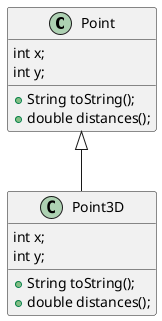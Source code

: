 @startuml
'https://plantuml.com/class-diagram

class Point{
    int x;
    int y;
    + String toString();
    + double distances();
}

class Point3D{
    int x;
    int y;
    + String toString();
    + double distances();
}

Point <|-- Point3D

@enduml